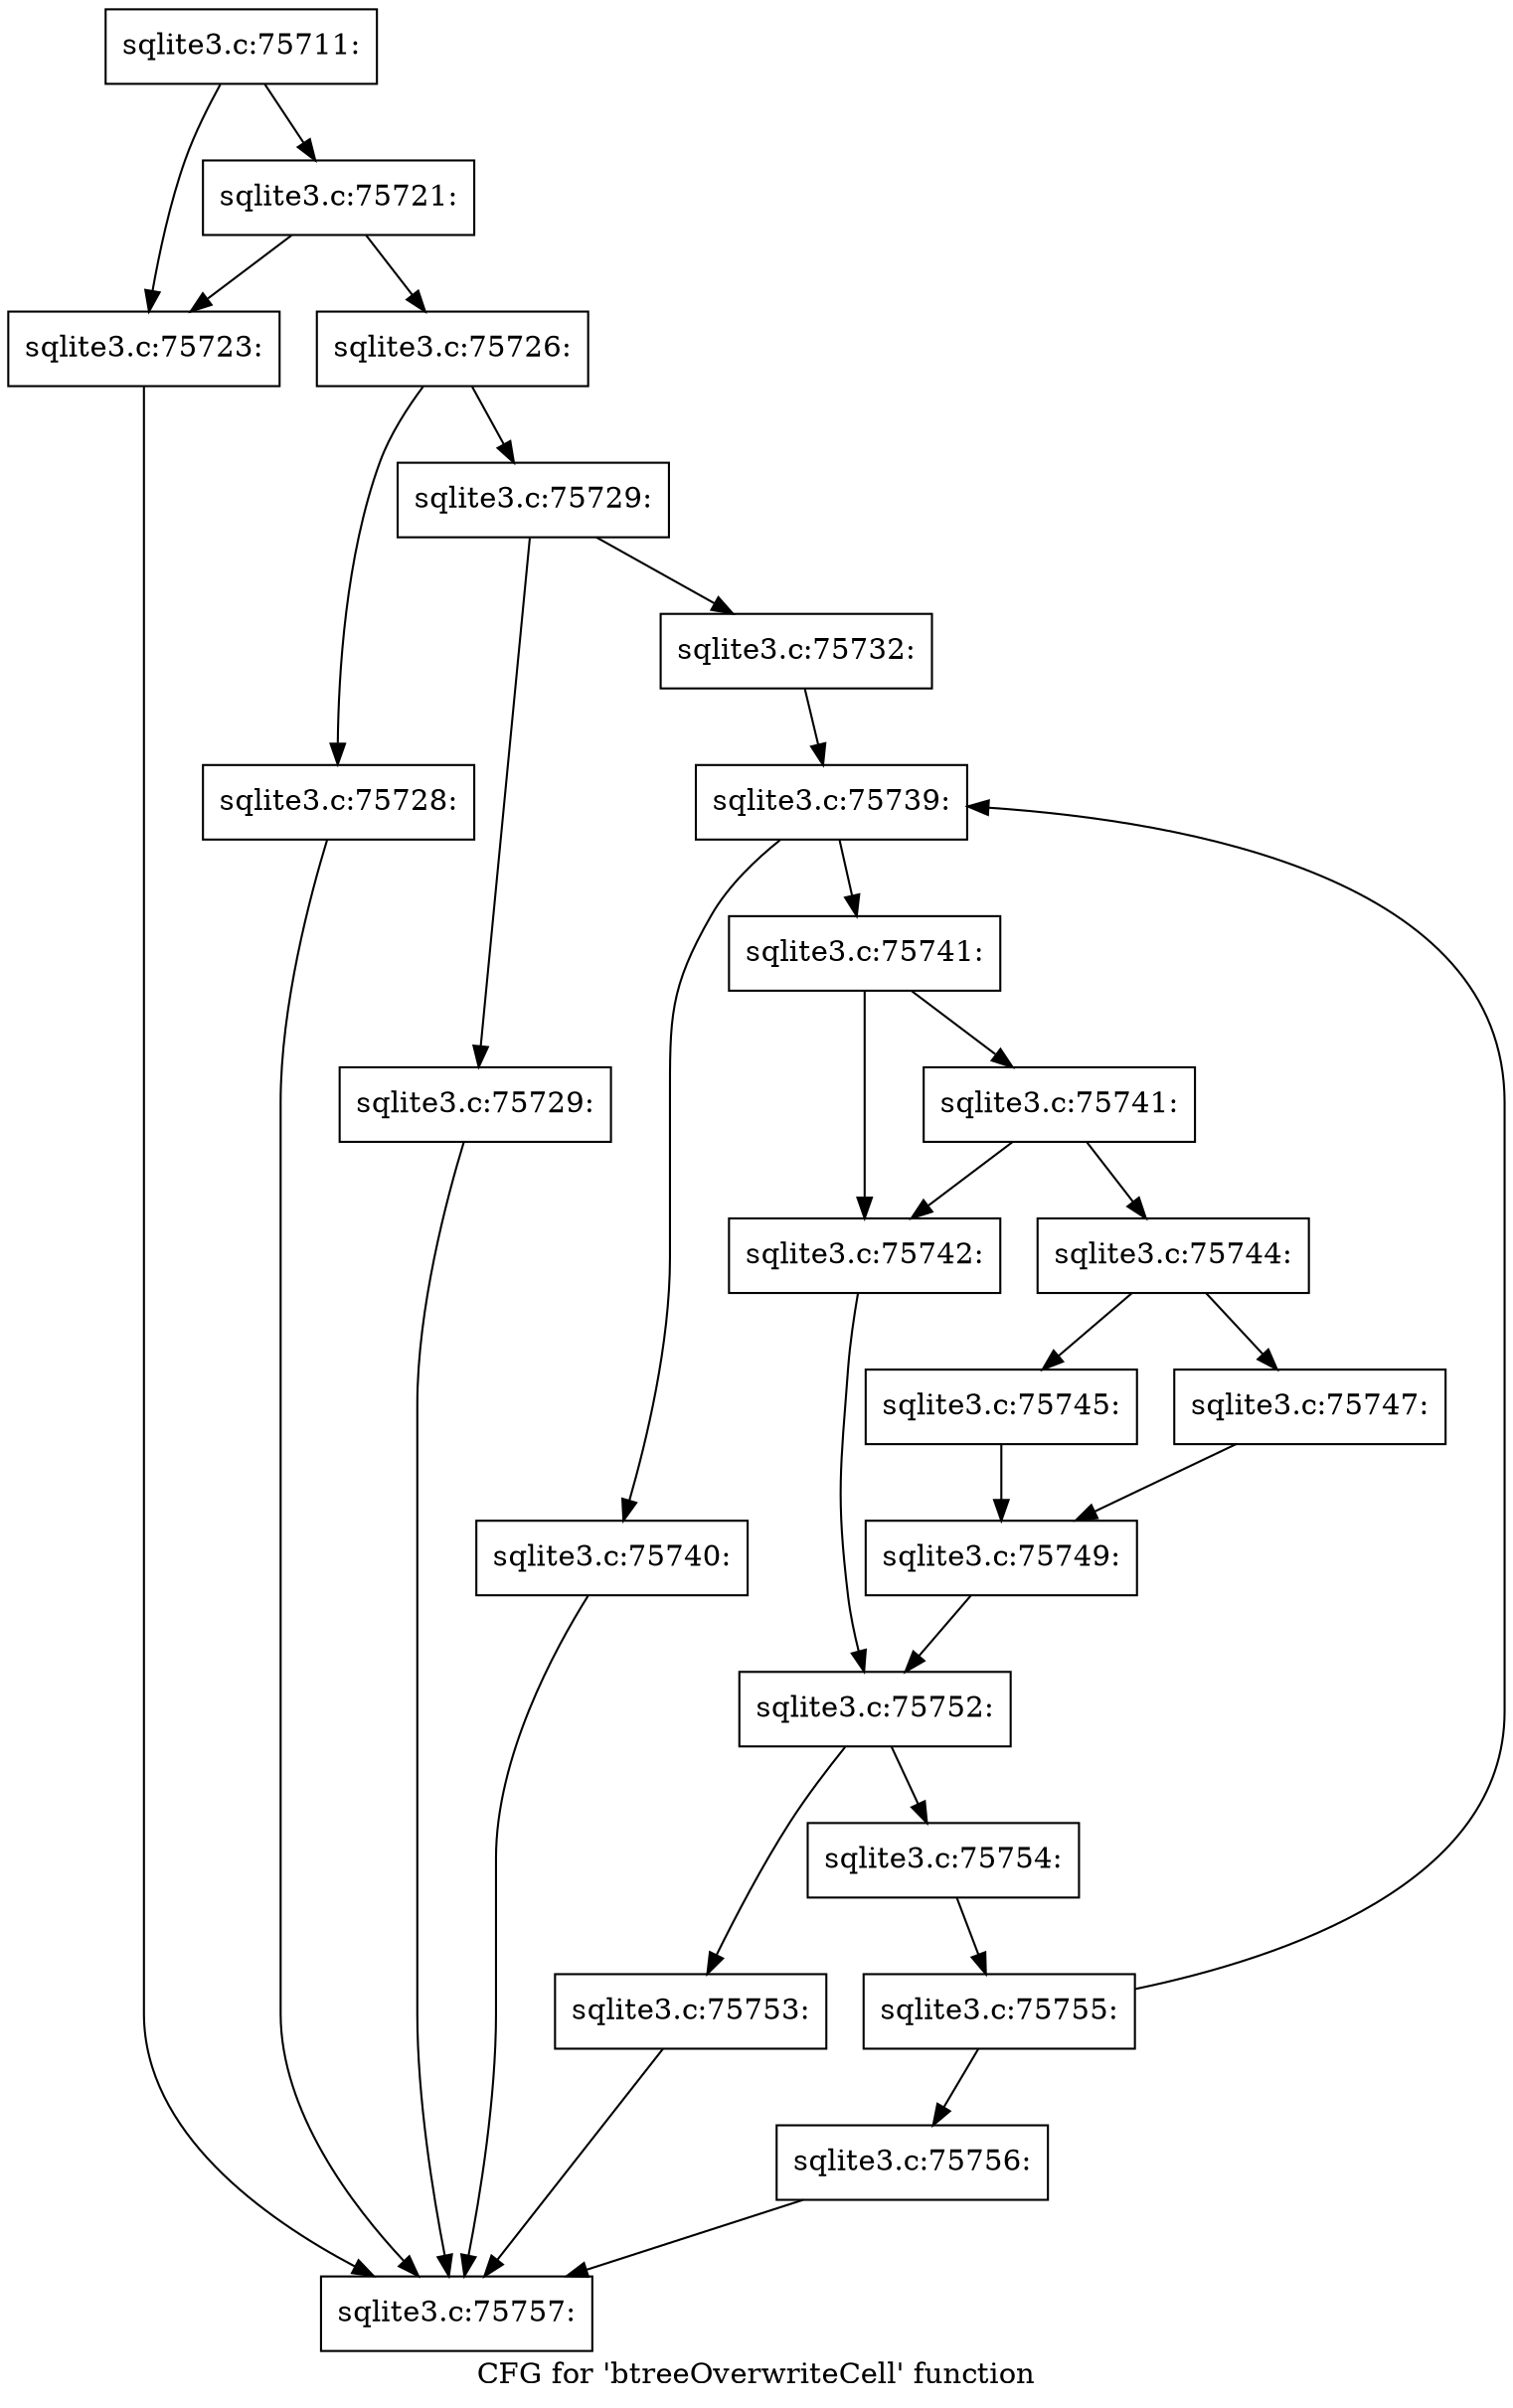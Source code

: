 digraph "CFG for 'btreeOverwriteCell' function" {
	label="CFG for 'btreeOverwriteCell' function";

	Node0x55c0f80cdbe0 [shape=record,label="{sqlite3.c:75711:}"];
	Node0x55c0f80cdbe0 -> Node0x55c0f80f4990;
	Node0x55c0f80cdbe0 -> Node0x55c0f80f4a30;
	Node0x55c0f80f4a30 [shape=record,label="{sqlite3.c:75721:}"];
	Node0x55c0f80f4a30 -> Node0x55c0f80f4990;
	Node0x55c0f80f4a30 -> Node0x55c0f80f49e0;
	Node0x55c0f80f4990 [shape=record,label="{sqlite3.c:75723:}"];
	Node0x55c0f80f4990 -> Node0x55c0f80cdd60;
	Node0x55c0f80f49e0 [shape=record,label="{sqlite3.c:75726:}"];
	Node0x55c0f80f49e0 -> Node0x55c0f5a93c60;
	Node0x55c0f80f49e0 -> Node0x55c0f80f6b00;
	Node0x55c0f5a93c60 [shape=record,label="{sqlite3.c:75728:}"];
	Node0x55c0f5a93c60 -> Node0x55c0f80cdd60;
	Node0x55c0f80f6b00 [shape=record,label="{sqlite3.c:75729:}"];
	Node0x55c0f80f6b00 -> Node0x55c0f80f7410;
	Node0x55c0f80f6b00 -> Node0x55c0f80f7460;
	Node0x55c0f80f7410 [shape=record,label="{sqlite3.c:75729:}"];
	Node0x55c0f80f7410 -> Node0x55c0f80cdd60;
	Node0x55c0f80f7460 [shape=record,label="{sqlite3.c:75732:}"];
	Node0x55c0f80f7460 -> Node0x55c0f80f8d40;
	Node0x55c0f80f8d40 [shape=record,label="{sqlite3.c:75739:}"];
	Node0x55c0f80f8d40 -> Node0x55c0f80f9300;
	Node0x55c0f80f8d40 -> Node0x55c0f80f9350;
	Node0x55c0f80f9300 [shape=record,label="{sqlite3.c:75740:}"];
	Node0x55c0f80f9300 -> Node0x55c0f80cdd60;
	Node0x55c0f80f9350 [shape=record,label="{sqlite3.c:75741:}"];
	Node0x55c0f80f9350 -> Node0x55c0f80f97f0;
	Node0x55c0f80f9350 -> Node0x55c0f80f98e0;
	Node0x55c0f80f98e0 [shape=record,label="{sqlite3.c:75741:}"];
	Node0x55c0f80f98e0 -> Node0x55c0f80f97f0;
	Node0x55c0f80f98e0 -> Node0x55c0f80f9890;
	Node0x55c0f80f97f0 [shape=record,label="{sqlite3.c:75742:}"];
	Node0x55c0f80f97f0 -> Node0x55c0f80f9840;
	Node0x55c0f80f9890 [shape=record,label="{sqlite3.c:75744:}"];
	Node0x55c0f80f9890 -> Node0x55c0f80fa5c0;
	Node0x55c0f80f9890 -> Node0x55c0f80fa660;
	Node0x55c0f80fa5c0 [shape=record,label="{sqlite3.c:75745:}"];
	Node0x55c0f80fa5c0 -> Node0x55c0f80fa610;
	Node0x55c0f80fa660 [shape=record,label="{sqlite3.c:75747:}"];
	Node0x55c0f80fa660 -> Node0x55c0f80fa610;
	Node0x55c0f80fa610 [shape=record,label="{sqlite3.c:75749:}"];
	Node0x55c0f80fa610 -> Node0x55c0f80f9840;
	Node0x55c0f80f9840 [shape=record,label="{sqlite3.c:75752:}"];
	Node0x55c0f80f9840 -> Node0x55c0f80fba60;
	Node0x55c0f80f9840 -> Node0x55c0f80fbfb0;
	Node0x55c0f80fba60 [shape=record,label="{sqlite3.c:75753:}"];
	Node0x55c0f80fba60 -> Node0x55c0f80cdd60;
	Node0x55c0f80fbfb0 [shape=record,label="{sqlite3.c:75754:}"];
	Node0x55c0f80fbfb0 -> Node0x55c0f80f8cf0;
	Node0x55c0f80f8cf0 [shape=record,label="{sqlite3.c:75755:}"];
	Node0x55c0f80f8cf0 -> Node0x55c0f80f8d40;
	Node0x55c0f80f8cf0 -> Node0x55c0f80f8ca0;
	Node0x55c0f80f8ca0 [shape=record,label="{sqlite3.c:75756:}"];
	Node0x55c0f80f8ca0 -> Node0x55c0f80cdd60;
	Node0x55c0f80cdd60 [shape=record,label="{sqlite3.c:75757:}"];
}
